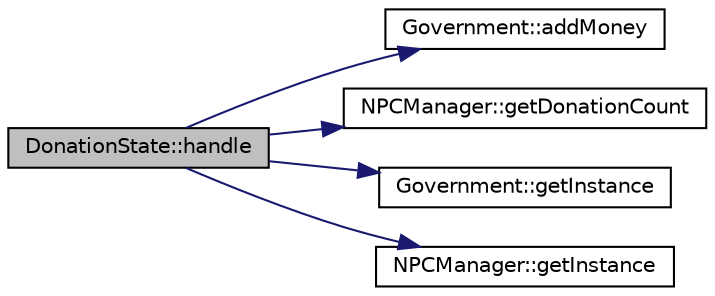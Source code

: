 digraph "DonationState::handle"
{
 // LATEX_PDF_SIZE
  edge [fontname="Helvetica",fontsize="10",labelfontname="Helvetica",labelfontsize="10"];
  node [fontname="Helvetica",fontsize="10",shape=record];
  rankdir="LR";
  Node1 [label="DonationState::handle",height=0.2,width=0.4,color="black", fillcolor="grey75", style="filled", fontcolor="black",tooltip="Handles the donation logic for NPCs in this state."];
  Node1 -> Node2 [color="midnightblue",fontsize="10",style="solid",fontname="Helvetica"];
  Node2 [label="Government::addMoney",height=0.2,width=0.4,color="black", fillcolor="white", style="filled",URL="$classGovernment.html#a1d05771ae8b221d76ecd5ba315b2473e",tooltip="Adds a specified amount of money to the government funds."];
  Node1 -> Node3 [color="midnightblue",fontsize="10",style="solid",fontname="Helvetica"];
  Node3 [label="NPCManager::getDonationCount",height=0.2,width=0.4,color="black", fillcolor="white", style="filled",URL="$classNPCManager.html#a4eddd0fa270ec6fdb115de8c94d5ce32",tooltip="Retrieves the count of NPCs in the Donation (happy) state."];
  Node1 -> Node4 [color="midnightblue",fontsize="10",style="solid",fontname="Helvetica"];
  Node4 [label="Government::getInstance",height=0.2,width=0.4,color="black", fillcolor="white", style="filled",URL="$classGovernment.html#a18e3da6a1d6cae38f6eea1d50fe77288",tooltip="Retrieves the singleton instance of the Government class."];
  Node1 -> Node5 [color="midnightblue",fontsize="10",style="solid",fontname="Helvetica"];
  Node5 [label="NPCManager::getInstance",height=0.2,width=0.4,color="black", fillcolor="white", style="filled",URL="$classNPCManager.html#a29c578e3b969f7438d6025dd3fc21c50",tooltip="Retrieves the singleton instance of NPCManager."];
}
